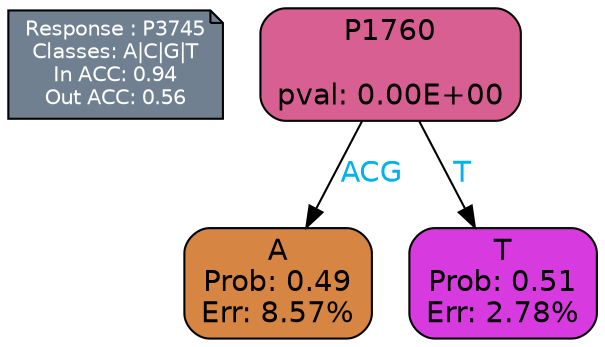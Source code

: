 digraph Tree {
node [shape=box, style="filled, rounded", color="black", fontname=helvetica] ;
graph [ranksep=equally, splines=polylines, bgcolor=transparent, dpi=600] ;
edge [fontname=helvetica] ;
LEGEND [label="Response : P3745
Classes: A|C|G|T
In ACC: 0.94
Out ACC: 0.56
",shape=note,align=left,style=filled,fillcolor="slategray",fontcolor="white",fontsize=10];1 [label="P1760

pval: 0.00E+00", fillcolor="#d75f92"] ;
2 [label="A
Prob: 0.49
Err: 8.57%", fillcolor="#d68542"] ;
3 [label="T
Prob: 0.51
Err: 2.78%", fillcolor="#d73be0"] ;
1 -> 2 [label="ACG",fontcolor=deepskyblue2] ;
1 -> 3 [label="T",fontcolor=deepskyblue2] ;
{rank = same; 2;3;}{rank = same; LEGEND;1;}}
